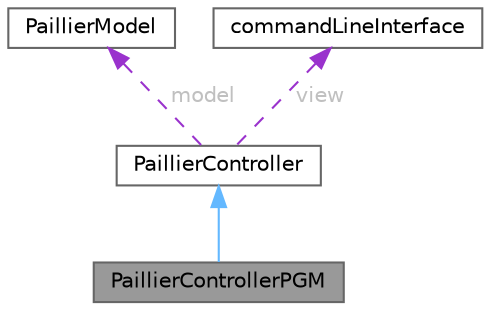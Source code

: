 digraph "PaillierControllerPGM"
{
 // LATEX_PDF_SIZE
  bgcolor="transparent";
  edge [fontname=Helvetica,fontsize=10,labelfontname=Helvetica,labelfontsize=10];
  node [fontname=Helvetica,fontsize=10,shape=box,height=0.2,width=0.4];
  Node1 [id="Node000001",label="PaillierControllerPGM",height=0.2,width=0.4,color="gray40", fillcolor="grey60", style="filled", fontcolor="black",tooltip="Controller for the Paillier cryptosystem applied to PGM images."];
  Node2 -> Node1 [id="edge1_Node000001_Node000002",dir="back",color="steelblue1",style="solid",tooltip=" "];
  Node2 [id="Node000002",label="PaillierController",height=0.2,width=0.4,color="gray40", fillcolor="white", style="filled",URL="$class_paillier_controller.html",tooltip="Superclass of Paillier main that contains common methods between subclasses."];
  Node3 -> Node2 [id="edge2_Node000002_Node000003",dir="back",color="darkorchid3",style="dashed",tooltip=" ",label=" model",fontcolor="grey" ];
  Node3 [id="Node000003",label="PaillierModel",height=0.2,width=0.4,color="gray40", fillcolor="white", style="filled",URL="$class_paillier_model.html",tooltip="This class represents a singleton model for the Paillier cryptosystem."];
  Node4 -> Node2 [id="edge3_Node000002_Node000004",dir="back",color="darkorchid3",style="dashed",tooltip=" ",label=" view",fontcolor="grey" ];
  Node4 [id="Node000004",label="commandLineInterface",height=0.2,width=0.4,color="gray40", fillcolor="white", style="filled",URL="$classcommand_line_interface.html",tooltip="This class provides a command line interface for the Paillier cryptosystem. It is a singleton class,..."];
}
